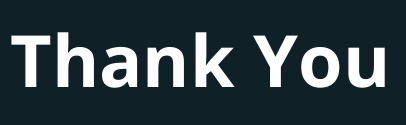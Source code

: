 @startuml ankush
skinparam backgroundColor #0F2027
skinparam titleFontSize 72
skinparam titleFontColor White
skinparam titleFontName Impact
skinparam shadowing true

title
Thank You
end title

skinparam footerFontColor White
skinparam footerFontSize 24
skinparam footerFontName Courier New

@enduml

